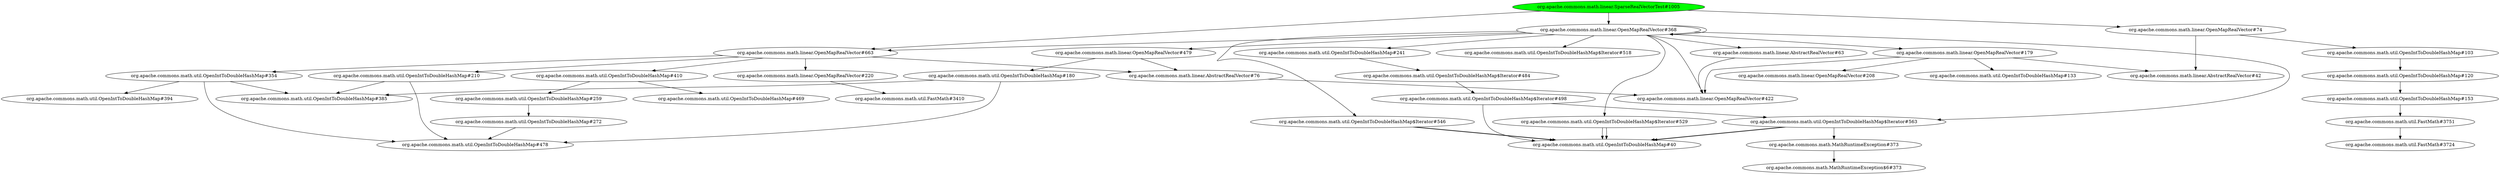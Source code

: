 digraph "cg/org.apache.commons.math.linear.SparseRealVectorTest#1005"
{
	"org.apache.commons.math.linear.SparseRealVectorTest#1005" [style=filled,fillcolor=green];
	"org.apache.commons.math.linear.SparseRealVectorTest#1005" -> "org.apache.commons.math.linear.OpenMapRealVector#74";
	"org.apache.commons.math.linear.OpenMapRealVector#74" -> "org.apache.commons.math.linear.AbstractRealVector#42";
	"org.apache.commons.math.linear.OpenMapRealVector#74" -> "org.apache.commons.math.util.OpenIntToDoubleHashMap#103";
	"org.apache.commons.math.util.OpenIntToDoubleHashMap#103" -> "org.apache.commons.math.util.OpenIntToDoubleHashMap#120";
	"org.apache.commons.math.util.OpenIntToDoubleHashMap#120" -> "org.apache.commons.math.util.OpenIntToDoubleHashMap#153";
	"org.apache.commons.math.util.OpenIntToDoubleHashMap#153" -> "org.apache.commons.math.util.FastMath#3751";
	"org.apache.commons.math.util.FastMath#3751" -> "org.apache.commons.math.util.FastMath#3724";
	"org.apache.commons.math.linear.SparseRealVectorTest#1005" -> "org.apache.commons.math.linear.OpenMapRealVector#663";
	"org.apache.commons.math.linear.OpenMapRealVector#663" -> "org.apache.commons.math.linear.AbstractRealVector#76";
	"org.apache.commons.math.linear.AbstractRealVector#76" -> "org.apache.commons.math.linear.OpenMapRealVector#422";
	"org.apache.commons.math.linear.OpenMapRealVector#663" -> "org.apache.commons.math.linear.OpenMapRealVector#220";
	"org.apache.commons.math.linear.OpenMapRealVector#220" -> "org.apache.commons.math.util.FastMath#3410";
	"org.apache.commons.math.linear.OpenMapRealVector#663" -> "org.apache.commons.math.util.OpenIntToDoubleHashMap#410";
	"org.apache.commons.math.util.OpenIntToDoubleHashMap#410" -> "org.apache.commons.math.util.OpenIntToDoubleHashMap#259";
	"org.apache.commons.math.util.OpenIntToDoubleHashMap#259" -> "org.apache.commons.math.util.OpenIntToDoubleHashMap#272";
	"org.apache.commons.math.util.OpenIntToDoubleHashMap#272" -> "org.apache.commons.math.util.OpenIntToDoubleHashMap#478";
	"org.apache.commons.math.util.OpenIntToDoubleHashMap#410" -> "org.apache.commons.math.util.OpenIntToDoubleHashMap#469";
	"org.apache.commons.math.linear.OpenMapRealVector#663" -> "org.apache.commons.math.util.OpenIntToDoubleHashMap#210";
	"org.apache.commons.math.util.OpenIntToDoubleHashMap#210" -> "org.apache.commons.math.util.OpenIntToDoubleHashMap#478";
	"org.apache.commons.math.util.OpenIntToDoubleHashMap#210" -> "org.apache.commons.math.util.OpenIntToDoubleHashMap#385";
	"org.apache.commons.math.linear.SparseRealVectorTest#1005" -> "org.apache.commons.math.linear.OpenMapRealVector#368";
	"org.apache.commons.math.linear.OpenMapRealVector#368" -> "org.apache.commons.math.linear.OpenMapRealVector#368";
	"org.apache.commons.math.linear.OpenMapRealVector#368" -> "org.apache.commons.math.linear.OpenMapRealVector#422";
	"org.apache.commons.math.linear.OpenMapRealVector#368" -> "org.apache.commons.math.linear.AbstractRealVector#63";
	"org.apache.commons.math.linear.AbstractRealVector#63" -> "org.apache.commons.math.linear.OpenMapRealVector#422";
	"org.apache.commons.math.linear.OpenMapRealVector#368" -> "org.apache.commons.math.linear.OpenMapRealVector#179";
	"org.apache.commons.math.linear.OpenMapRealVector#179" -> "org.apache.commons.math.linear.AbstractRealVector#42";
	"org.apache.commons.math.linear.OpenMapRealVector#179" -> "org.apache.commons.math.linear.OpenMapRealVector#422";
	"org.apache.commons.math.linear.OpenMapRealVector#179" -> "org.apache.commons.math.linear.OpenMapRealVector#208";
	"org.apache.commons.math.linear.OpenMapRealVector#179" -> "org.apache.commons.math.util.OpenIntToDoubleHashMap#133";
	"org.apache.commons.math.linear.OpenMapRealVector#368" -> "org.apache.commons.math.util.OpenIntToDoubleHashMap#241";
	"org.apache.commons.math.util.OpenIntToDoubleHashMap#241" -> "org.apache.commons.math.util.OpenIntToDoubleHashMap$Iterator#484";
	"org.apache.commons.math.util.OpenIntToDoubleHashMap$Iterator#484" -> "org.apache.commons.math.util.OpenIntToDoubleHashMap$Iterator#498";
	"org.apache.commons.math.util.OpenIntToDoubleHashMap$Iterator#498" -> "org.apache.commons.math.util.OpenIntToDoubleHashMap#40";
	"org.apache.commons.math.util.OpenIntToDoubleHashMap$Iterator#498" -> "org.apache.commons.math.util.OpenIntToDoubleHashMap$Iterator#563";
	"org.apache.commons.math.util.OpenIntToDoubleHashMap$Iterator#563" -> "org.apache.commons.math.util.OpenIntToDoubleHashMap#40";
	"org.apache.commons.math.util.OpenIntToDoubleHashMap$Iterator#563" -> "org.apache.commons.math.util.OpenIntToDoubleHashMap#40";
	"org.apache.commons.math.linear.OpenMapRealVector#368" -> "org.apache.commons.math.util.OpenIntToDoubleHashMap$Iterator#518";
	"org.apache.commons.math.linear.OpenMapRealVector#368" -> "org.apache.commons.math.util.OpenIntToDoubleHashMap$Iterator#563";
	"org.apache.commons.math.linear.OpenMapRealVector#368" -> "org.apache.commons.math.util.OpenIntToDoubleHashMap$Iterator#529";
	"org.apache.commons.math.util.OpenIntToDoubleHashMap$Iterator#529" -> "org.apache.commons.math.util.OpenIntToDoubleHashMap#40";
	"org.apache.commons.math.util.OpenIntToDoubleHashMap$Iterator#529" -> "org.apache.commons.math.util.OpenIntToDoubleHashMap#40";
	"org.apache.commons.math.linear.OpenMapRealVector#368" -> "org.apache.commons.math.util.OpenIntToDoubleHashMap$Iterator#546";
	"org.apache.commons.math.util.OpenIntToDoubleHashMap$Iterator#546" -> "org.apache.commons.math.util.OpenIntToDoubleHashMap#40";
	"org.apache.commons.math.util.OpenIntToDoubleHashMap$Iterator#546" -> "org.apache.commons.math.util.OpenIntToDoubleHashMap#40";
	"org.apache.commons.math.linear.OpenMapRealVector#368" -> "org.apache.commons.math.linear.OpenMapRealVector#479";
	"org.apache.commons.math.linear.OpenMapRealVector#479" -> "org.apache.commons.math.linear.AbstractRealVector#76";
	"org.apache.commons.math.linear.OpenMapRealVector#479" -> "org.apache.commons.math.util.OpenIntToDoubleHashMap#180";
	"org.apache.commons.math.util.OpenIntToDoubleHashMap#180" -> "org.apache.commons.math.util.OpenIntToDoubleHashMap#478";
	"org.apache.commons.math.util.OpenIntToDoubleHashMap#180" -> "org.apache.commons.math.util.OpenIntToDoubleHashMap#385";
	"org.apache.commons.math.linear.OpenMapRealVector#368" -> "org.apache.commons.math.linear.OpenMapRealVector#663";
	"org.apache.commons.math.linear.OpenMapRealVector#663" -> "org.apache.commons.math.util.OpenIntToDoubleHashMap#354";
	"org.apache.commons.math.util.OpenIntToDoubleHashMap#354" -> "org.apache.commons.math.util.OpenIntToDoubleHashMap#478";
	"org.apache.commons.math.util.OpenIntToDoubleHashMap#354" -> "org.apache.commons.math.util.OpenIntToDoubleHashMap#385";
	"org.apache.commons.math.util.OpenIntToDoubleHashMap#354" -> "org.apache.commons.math.util.OpenIntToDoubleHashMap#394";
	"org.apache.commons.math.util.OpenIntToDoubleHashMap$Iterator#563" -> "org.apache.commons.math.MathRuntimeException#373";
	"org.apache.commons.math.MathRuntimeException#373" -> "org.apache.commons.math.MathRuntimeException$6#373";
}

